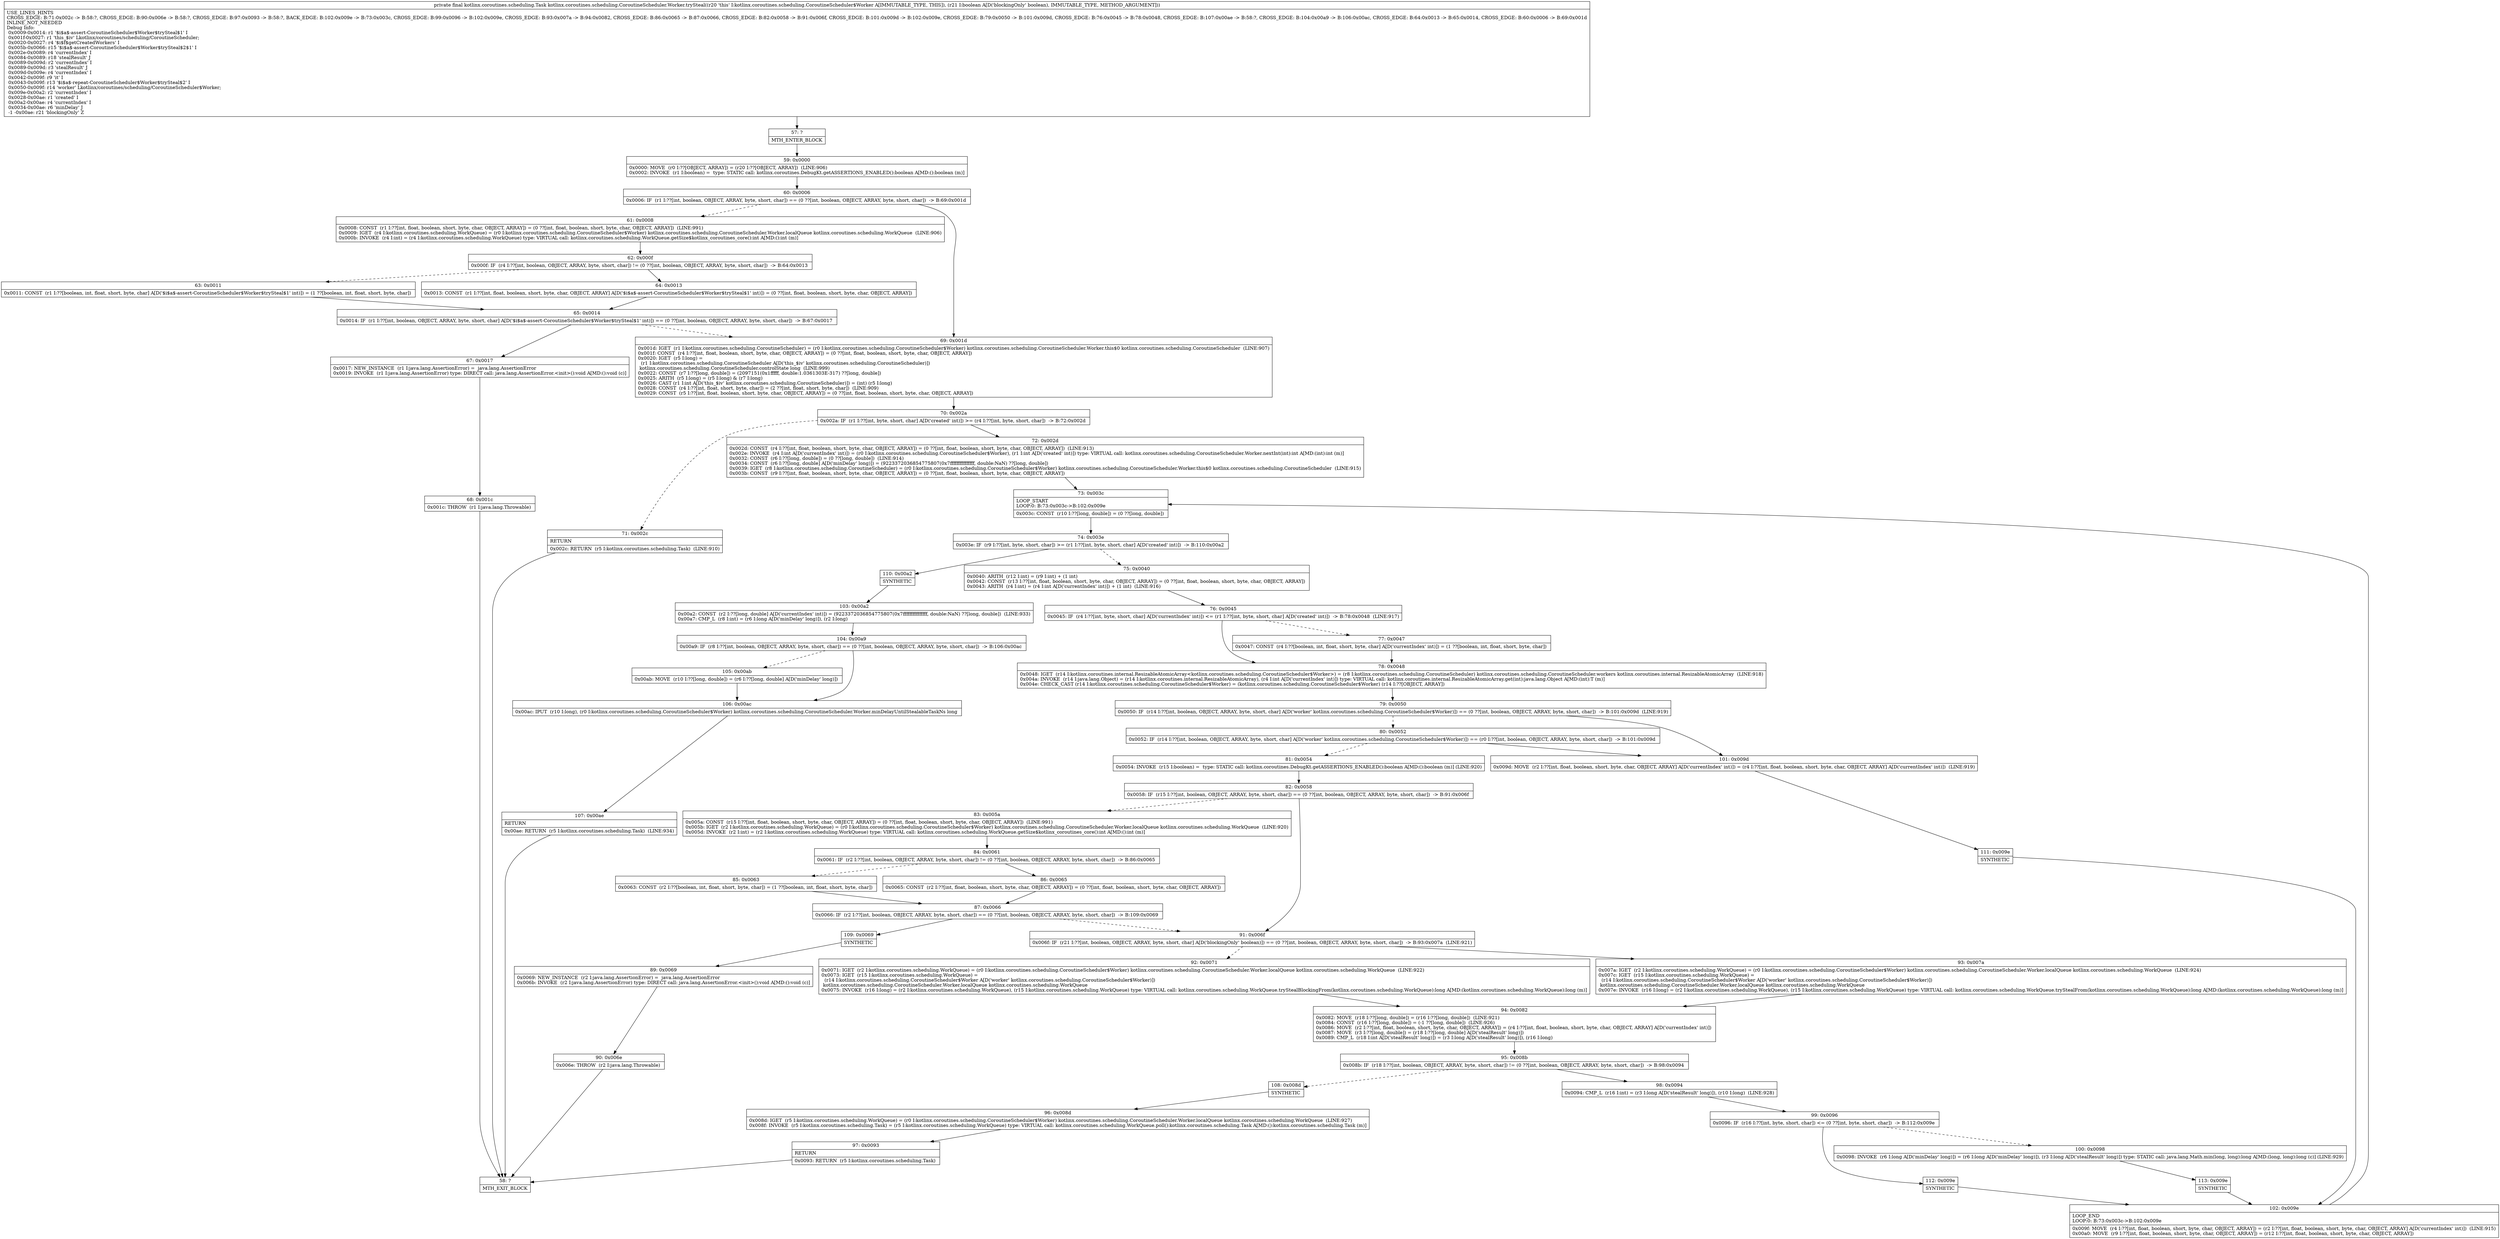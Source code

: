 digraph "CFG forkotlinx.coroutines.scheduling.CoroutineScheduler.Worker.trySteal(Z)Lkotlinx\/coroutines\/scheduling\/Task;" {
Node_57 [shape=record,label="{57\:\ ?|MTH_ENTER_BLOCK\l}"];
Node_59 [shape=record,label="{59\:\ 0x0000|0x0000: MOVE  (r0 I:??[OBJECT, ARRAY]) = (r20 I:??[OBJECT, ARRAY])  (LINE:906)\l0x0002: INVOKE  (r1 I:boolean) =  type: STATIC call: kotlinx.coroutines.DebugKt.getASSERTIONS_ENABLED():boolean A[MD:():boolean (m)]\l}"];
Node_60 [shape=record,label="{60\:\ 0x0006|0x0006: IF  (r1 I:??[int, boolean, OBJECT, ARRAY, byte, short, char]) == (0 ??[int, boolean, OBJECT, ARRAY, byte, short, char])  \-\> B:69:0x001d \l}"];
Node_61 [shape=record,label="{61\:\ 0x0008|0x0008: CONST  (r1 I:??[int, float, boolean, short, byte, char, OBJECT, ARRAY]) = (0 ??[int, float, boolean, short, byte, char, OBJECT, ARRAY])  (LINE:991)\l0x0009: IGET  (r4 I:kotlinx.coroutines.scheduling.WorkQueue) = (r0 I:kotlinx.coroutines.scheduling.CoroutineScheduler$Worker) kotlinx.coroutines.scheduling.CoroutineScheduler.Worker.localQueue kotlinx.coroutines.scheduling.WorkQueue  (LINE:906)\l0x000b: INVOKE  (r4 I:int) = (r4 I:kotlinx.coroutines.scheduling.WorkQueue) type: VIRTUAL call: kotlinx.coroutines.scheduling.WorkQueue.getSize$kotlinx_coroutines_core():int A[MD:():int (m)]\l}"];
Node_62 [shape=record,label="{62\:\ 0x000f|0x000f: IF  (r4 I:??[int, boolean, OBJECT, ARRAY, byte, short, char]) != (0 ??[int, boolean, OBJECT, ARRAY, byte, short, char])  \-\> B:64:0x0013 \l}"];
Node_63 [shape=record,label="{63\:\ 0x0011|0x0011: CONST  (r1 I:??[boolean, int, float, short, byte, char] A[D('$i$a$\-assert\-CoroutineScheduler$Worker$trySteal$1' int)]) = (1 ??[boolean, int, float, short, byte, char]) \l}"];
Node_65 [shape=record,label="{65\:\ 0x0014|0x0014: IF  (r1 I:??[int, boolean, OBJECT, ARRAY, byte, short, char] A[D('$i$a$\-assert\-CoroutineScheduler$Worker$trySteal$1' int)]) == (0 ??[int, boolean, OBJECT, ARRAY, byte, short, char])  \-\> B:67:0x0017 \l}"];
Node_67 [shape=record,label="{67\:\ 0x0017|0x0017: NEW_INSTANCE  (r1 I:java.lang.AssertionError) =  java.lang.AssertionError \l0x0019: INVOKE  (r1 I:java.lang.AssertionError) type: DIRECT call: java.lang.AssertionError.\<init\>():void A[MD:():void (c)]\l}"];
Node_68 [shape=record,label="{68\:\ 0x001c|0x001c: THROW  (r1 I:java.lang.Throwable) \l}"];
Node_58 [shape=record,label="{58\:\ ?|MTH_EXIT_BLOCK\l}"];
Node_64 [shape=record,label="{64\:\ 0x0013|0x0013: CONST  (r1 I:??[int, float, boolean, short, byte, char, OBJECT, ARRAY] A[D('$i$a$\-assert\-CoroutineScheduler$Worker$trySteal$1' int)]) = (0 ??[int, float, boolean, short, byte, char, OBJECT, ARRAY]) \l}"];
Node_69 [shape=record,label="{69\:\ 0x001d|0x001d: IGET  (r1 I:kotlinx.coroutines.scheduling.CoroutineScheduler) = (r0 I:kotlinx.coroutines.scheduling.CoroutineScheduler$Worker) kotlinx.coroutines.scheduling.CoroutineScheduler.Worker.this$0 kotlinx.coroutines.scheduling.CoroutineScheduler  (LINE:907)\l0x001f: CONST  (r4 I:??[int, float, boolean, short, byte, char, OBJECT, ARRAY]) = (0 ??[int, float, boolean, short, byte, char, OBJECT, ARRAY]) \l0x0020: IGET  (r5 I:long) = \l  (r1 I:kotlinx.coroutines.scheduling.CoroutineScheduler A[D('this_$iv' kotlinx.coroutines.scheduling.CoroutineScheduler)])\l kotlinx.coroutines.scheduling.CoroutineScheduler.controlState long  (LINE:999)\l0x0022: CONST  (r7 I:??[long, double]) = (2097151(0x1fffff, double:1.0361303E\-317) ??[long, double]) \l0x0025: ARITH  (r5 I:long) = (r5 I:long) & (r7 I:long) \l0x0026: CAST (r1 I:int A[D('this_$iv' kotlinx.coroutines.scheduling.CoroutineScheduler)]) = (int) (r5 I:long) \l0x0028: CONST  (r4 I:??[int, float, short, byte, char]) = (2 ??[int, float, short, byte, char])  (LINE:909)\l0x0029: CONST  (r5 I:??[int, float, boolean, short, byte, char, OBJECT, ARRAY]) = (0 ??[int, float, boolean, short, byte, char, OBJECT, ARRAY]) \l}"];
Node_70 [shape=record,label="{70\:\ 0x002a|0x002a: IF  (r1 I:??[int, byte, short, char] A[D('created' int)]) \>= (r4 I:??[int, byte, short, char])  \-\> B:72:0x002d \l}"];
Node_71 [shape=record,label="{71\:\ 0x002c|RETURN\l|0x002c: RETURN  (r5 I:kotlinx.coroutines.scheduling.Task)  (LINE:910)\l}"];
Node_72 [shape=record,label="{72\:\ 0x002d|0x002d: CONST  (r4 I:??[int, float, boolean, short, byte, char, OBJECT, ARRAY]) = (0 ??[int, float, boolean, short, byte, char, OBJECT, ARRAY])  (LINE:913)\l0x002e: INVOKE  (r4 I:int A[D('currentIndex' int)]) = (r0 I:kotlinx.coroutines.scheduling.CoroutineScheduler$Worker), (r1 I:int A[D('created' int)]) type: VIRTUAL call: kotlinx.coroutines.scheduling.CoroutineScheduler.Worker.nextInt(int):int A[MD:(int):int (m)]\l0x0032: CONST  (r6 I:??[long, double]) = (0 ??[long, double])  (LINE:914)\l0x0034: CONST  (r6 I:??[long, double] A[D('minDelay' long)]) = (9223372036854775807(0x7fffffffffffffff, double:NaN) ??[long, double]) \l0x0039: IGET  (r8 I:kotlinx.coroutines.scheduling.CoroutineScheduler) = (r0 I:kotlinx.coroutines.scheduling.CoroutineScheduler$Worker) kotlinx.coroutines.scheduling.CoroutineScheduler.Worker.this$0 kotlinx.coroutines.scheduling.CoroutineScheduler  (LINE:915)\l0x003b: CONST  (r9 I:??[int, float, boolean, short, byte, char, OBJECT, ARRAY]) = (0 ??[int, float, boolean, short, byte, char, OBJECT, ARRAY]) \l}"];
Node_73 [shape=record,label="{73\:\ 0x003c|LOOP_START\lLOOP:0: B:73:0x003c\-\>B:102:0x009e\l|0x003c: CONST  (r10 I:??[long, double]) = (0 ??[long, double]) \l}"];
Node_74 [shape=record,label="{74\:\ 0x003e|0x003e: IF  (r9 I:??[int, byte, short, char]) \>= (r1 I:??[int, byte, short, char] A[D('created' int)])  \-\> B:110:0x00a2 \l}"];
Node_75 [shape=record,label="{75\:\ 0x0040|0x0040: ARITH  (r12 I:int) = (r9 I:int) + (1 int) \l0x0042: CONST  (r13 I:??[int, float, boolean, short, byte, char, OBJECT, ARRAY]) = (0 ??[int, float, boolean, short, byte, char, OBJECT, ARRAY]) \l0x0043: ARITH  (r4 I:int) = (r4 I:int A[D('currentIndex' int)]) + (1 int)  (LINE:916)\l}"];
Node_76 [shape=record,label="{76\:\ 0x0045|0x0045: IF  (r4 I:??[int, byte, short, char] A[D('currentIndex' int)]) \<= (r1 I:??[int, byte, short, char] A[D('created' int)])  \-\> B:78:0x0048  (LINE:917)\l}"];
Node_77 [shape=record,label="{77\:\ 0x0047|0x0047: CONST  (r4 I:??[boolean, int, float, short, byte, char] A[D('currentIndex' int)]) = (1 ??[boolean, int, float, short, byte, char]) \l}"];
Node_78 [shape=record,label="{78\:\ 0x0048|0x0048: IGET  (r14 I:kotlinx.coroutines.internal.ResizableAtomicArray\<kotlinx.coroutines.scheduling.CoroutineScheduler$Worker\>) = (r8 I:kotlinx.coroutines.scheduling.CoroutineScheduler) kotlinx.coroutines.scheduling.CoroutineScheduler.workers kotlinx.coroutines.internal.ResizableAtomicArray  (LINE:918)\l0x004a: INVOKE  (r14 I:java.lang.Object) = (r14 I:kotlinx.coroutines.internal.ResizableAtomicArray), (r4 I:int A[D('currentIndex' int)]) type: VIRTUAL call: kotlinx.coroutines.internal.ResizableAtomicArray.get(int):java.lang.Object A[MD:(int):T (m)]\l0x004e: CHECK_CAST (r14 I:kotlinx.coroutines.scheduling.CoroutineScheduler$Worker) = (kotlinx.coroutines.scheduling.CoroutineScheduler$Worker) (r14 I:??[OBJECT, ARRAY]) \l}"];
Node_79 [shape=record,label="{79\:\ 0x0050|0x0050: IF  (r14 I:??[int, boolean, OBJECT, ARRAY, byte, short, char] A[D('worker' kotlinx.coroutines.scheduling.CoroutineScheduler$Worker)]) == (0 ??[int, boolean, OBJECT, ARRAY, byte, short, char])  \-\> B:101:0x009d  (LINE:919)\l}"];
Node_80 [shape=record,label="{80\:\ 0x0052|0x0052: IF  (r14 I:??[int, boolean, OBJECT, ARRAY, byte, short, char] A[D('worker' kotlinx.coroutines.scheduling.CoroutineScheduler$Worker)]) == (r0 I:??[int, boolean, OBJECT, ARRAY, byte, short, char])  \-\> B:101:0x009d \l}"];
Node_81 [shape=record,label="{81\:\ 0x0054|0x0054: INVOKE  (r15 I:boolean) =  type: STATIC call: kotlinx.coroutines.DebugKt.getASSERTIONS_ENABLED():boolean A[MD:():boolean (m)] (LINE:920)\l}"];
Node_82 [shape=record,label="{82\:\ 0x0058|0x0058: IF  (r15 I:??[int, boolean, OBJECT, ARRAY, byte, short, char]) == (0 ??[int, boolean, OBJECT, ARRAY, byte, short, char])  \-\> B:91:0x006f \l}"];
Node_83 [shape=record,label="{83\:\ 0x005a|0x005a: CONST  (r15 I:??[int, float, boolean, short, byte, char, OBJECT, ARRAY]) = (0 ??[int, float, boolean, short, byte, char, OBJECT, ARRAY])  (LINE:991)\l0x005b: IGET  (r2 I:kotlinx.coroutines.scheduling.WorkQueue) = (r0 I:kotlinx.coroutines.scheduling.CoroutineScheduler$Worker) kotlinx.coroutines.scheduling.CoroutineScheduler.Worker.localQueue kotlinx.coroutines.scheduling.WorkQueue  (LINE:920)\l0x005d: INVOKE  (r2 I:int) = (r2 I:kotlinx.coroutines.scheduling.WorkQueue) type: VIRTUAL call: kotlinx.coroutines.scheduling.WorkQueue.getSize$kotlinx_coroutines_core():int A[MD:():int (m)]\l}"];
Node_84 [shape=record,label="{84\:\ 0x0061|0x0061: IF  (r2 I:??[int, boolean, OBJECT, ARRAY, byte, short, char]) != (0 ??[int, boolean, OBJECT, ARRAY, byte, short, char])  \-\> B:86:0x0065 \l}"];
Node_85 [shape=record,label="{85\:\ 0x0063|0x0063: CONST  (r2 I:??[boolean, int, float, short, byte, char]) = (1 ??[boolean, int, float, short, byte, char]) \l}"];
Node_87 [shape=record,label="{87\:\ 0x0066|0x0066: IF  (r2 I:??[int, boolean, OBJECT, ARRAY, byte, short, char]) == (0 ??[int, boolean, OBJECT, ARRAY, byte, short, char])  \-\> B:109:0x0069 \l}"];
Node_109 [shape=record,label="{109\:\ 0x0069|SYNTHETIC\l}"];
Node_89 [shape=record,label="{89\:\ 0x0069|0x0069: NEW_INSTANCE  (r2 I:java.lang.AssertionError) =  java.lang.AssertionError \l0x006b: INVOKE  (r2 I:java.lang.AssertionError) type: DIRECT call: java.lang.AssertionError.\<init\>():void A[MD:():void (c)]\l}"];
Node_90 [shape=record,label="{90\:\ 0x006e|0x006e: THROW  (r2 I:java.lang.Throwable) \l}"];
Node_86 [shape=record,label="{86\:\ 0x0065|0x0065: CONST  (r2 I:??[int, float, boolean, short, byte, char, OBJECT, ARRAY]) = (0 ??[int, float, boolean, short, byte, char, OBJECT, ARRAY]) \l}"];
Node_91 [shape=record,label="{91\:\ 0x006f|0x006f: IF  (r21 I:??[int, boolean, OBJECT, ARRAY, byte, short, char] A[D('blockingOnly' boolean)]) == (0 ??[int, boolean, OBJECT, ARRAY, byte, short, char])  \-\> B:93:0x007a  (LINE:921)\l}"];
Node_92 [shape=record,label="{92\:\ 0x0071|0x0071: IGET  (r2 I:kotlinx.coroutines.scheduling.WorkQueue) = (r0 I:kotlinx.coroutines.scheduling.CoroutineScheduler$Worker) kotlinx.coroutines.scheduling.CoroutineScheduler.Worker.localQueue kotlinx.coroutines.scheduling.WorkQueue  (LINE:922)\l0x0073: IGET  (r15 I:kotlinx.coroutines.scheduling.WorkQueue) = \l  (r14 I:kotlinx.coroutines.scheduling.CoroutineScheduler$Worker A[D('worker' kotlinx.coroutines.scheduling.CoroutineScheduler$Worker)])\l kotlinx.coroutines.scheduling.CoroutineScheduler.Worker.localQueue kotlinx.coroutines.scheduling.WorkQueue \l0x0075: INVOKE  (r16 I:long) = (r2 I:kotlinx.coroutines.scheduling.WorkQueue), (r15 I:kotlinx.coroutines.scheduling.WorkQueue) type: VIRTUAL call: kotlinx.coroutines.scheduling.WorkQueue.tryStealBlockingFrom(kotlinx.coroutines.scheduling.WorkQueue):long A[MD:(kotlinx.coroutines.scheduling.WorkQueue):long (m)]\l}"];
Node_94 [shape=record,label="{94\:\ 0x0082|0x0082: MOVE  (r18 I:??[long, double]) = (r16 I:??[long, double])  (LINE:921)\l0x0084: CONST  (r16 I:??[long, double]) = (\-1 ??[long, double])  (LINE:926)\l0x0086: MOVE  (r2 I:??[int, float, boolean, short, byte, char, OBJECT, ARRAY]) = (r4 I:??[int, float, boolean, short, byte, char, OBJECT, ARRAY] A[D('currentIndex' int)]) \l0x0087: MOVE  (r3 I:??[long, double]) = (r18 I:??[long, double] A[D('stealResult' long)]) \l0x0089: CMP_L  (r18 I:int A[D('stealResult' long)]) = (r3 I:long A[D('stealResult' long)]), (r16 I:long) \l}"];
Node_95 [shape=record,label="{95\:\ 0x008b|0x008b: IF  (r18 I:??[int, boolean, OBJECT, ARRAY, byte, short, char]) != (0 ??[int, boolean, OBJECT, ARRAY, byte, short, char])  \-\> B:98:0x0094 \l}"];
Node_98 [shape=record,label="{98\:\ 0x0094|0x0094: CMP_L  (r16 I:int) = (r3 I:long A[D('stealResult' long)]), (r10 I:long)  (LINE:928)\l}"];
Node_99 [shape=record,label="{99\:\ 0x0096|0x0096: IF  (r16 I:??[int, byte, short, char]) \<= (0 ??[int, byte, short, char])  \-\> B:112:0x009e \l}"];
Node_100 [shape=record,label="{100\:\ 0x0098|0x0098: INVOKE  (r6 I:long A[D('minDelay' long)]) = (r6 I:long A[D('minDelay' long)]), (r3 I:long A[D('stealResult' long)]) type: STATIC call: java.lang.Math.min(long, long):long A[MD:(long, long):long (c)] (LINE:929)\l}"];
Node_113 [shape=record,label="{113\:\ 0x009e|SYNTHETIC\l}"];
Node_102 [shape=record,label="{102\:\ 0x009e|LOOP_END\lLOOP:0: B:73:0x003c\-\>B:102:0x009e\l|0x009f: MOVE  (r4 I:??[int, float, boolean, short, byte, char, OBJECT, ARRAY]) = (r2 I:??[int, float, boolean, short, byte, char, OBJECT, ARRAY] A[D('currentIndex' int)])  (LINE:915)\l0x00a0: MOVE  (r9 I:??[int, float, boolean, short, byte, char, OBJECT, ARRAY]) = (r12 I:??[int, float, boolean, short, byte, char, OBJECT, ARRAY]) \l}"];
Node_112 [shape=record,label="{112\:\ 0x009e|SYNTHETIC\l}"];
Node_108 [shape=record,label="{108\:\ 0x008d|SYNTHETIC\l}"];
Node_96 [shape=record,label="{96\:\ 0x008d|0x008d: IGET  (r5 I:kotlinx.coroutines.scheduling.WorkQueue) = (r0 I:kotlinx.coroutines.scheduling.CoroutineScheduler$Worker) kotlinx.coroutines.scheduling.CoroutineScheduler.Worker.localQueue kotlinx.coroutines.scheduling.WorkQueue  (LINE:927)\l0x008f: INVOKE  (r5 I:kotlinx.coroutines.scheduling.Task) = (r5 I:kotlinx.coroutines.scheduling.WorkQueue) type: VIRTUAL call: kotlinx.coroutines.scheduling.WorkQueue.poll():kotlinx.coroutines.scheduling.Task A[MD:():kotlinx.coroutines.scheduling.Task (m)]\l}"];
Node_97 [shape=record,label="{97\:\ 0x0093|RETURN\l|0x0093: RETURN  (r5 I:kotlinx.coroutines.scheduling.Task) \l}"];
Node_93 [shape=record,label="{93\:\ 0x007a|0x007a: IGET  (r2 I:kotlinx.coroutines.scheduling.WorkQueue) = (r0 I:kotlinx.coroutines.scheduling.CoroutineScheduler$Worker) kotlinx.coroutines.scheduling.CoroutineScheduler.Worker.localQueue kotlinx.coroutines.scheduling.WorkQueue  (LINE:924)\l0x007c: IGET  (r15 I:kotlinx.coroutines.scheduling.WorkQueue) = \l  (r14 I:kotlinx.coroutines.scheduling.CoroutineScheduler$Worker A[D('worker' kotlinx.coroutines.scheduling.CoroutineScheduler$Worker)])\l kotlinx.coroutines.scheduling.CoroutineScheduler.Worker.localQueue kotlinx.coroutines.scheduling.WorkQueue \l0x007e: INVOKE  (r16 I:long) = (r2 I:kotlinx.coroutines.scheduling.WorkQueue), (r15 I:kotlinx.coroutines.scheduling.WorkQueue) type: VIRTUAL call: kotlinx.coroutines.scheduling.WorkQueue.tryStealFrom(kotlinx.coroutines.scheduling.WorkQueue):long A[MD:(kotlinx.coroutines.scheduling.WorkQueue):long (m)]\l}"];
Node_101 [shape=record,label="{101\:\ 0x009d|0x009d: MOVE  (r2 I:??[int, float, boolean, short, byte, char, OBJECT, ARRAY] A[D('currentIndex' int)]) = (r4 I:??[int, float, boolean, short, byte, char, OBJECT, ARRAY] A[D('currentIndex' int)])  (LINE:919)\l}"];
Node_111 [shape=record,label="{111\:\ 0x009e|SYNTHETIC\l}"];
Node_110 [shape=record,label="{110\:\ 0x00a2|SYNTHETIC\l}"];
Node_103 [shape=record,label="{103\:\ 0x00a2|0x00a2: CONST  (r2 I:??[long, double] A[D('currentIndex' int)]) = (9223372036854775807(0x7fffffffffffffff, double:NaN) ??[long, double])  (LINE:933)\l0x00a7: CMP_L  (r8 I:int) = (r6 I:long A[D('minDelay' long)]), (r2 I:long) \l}"];
Node_104 [shape=record,label="{104\:\ 0x00a9|0x00a9: IF  (r8 I:??[int, boolean, OBJECT, ARRAY, byte, short, char]) == (0 ??[int, boolean, OBJECT, ARRAY, byte, short, char])  \-\> B:106:0x00ac \l}"];
Node_105 [shape=record,label="{105\:\ 0x00ab|0x00ab: MOVE  (r10 I:??[long, double]) = (r6 I:??[long, double] A[D('minDelay' long)]) \l}"];
Node_106 [shape=record,label="{106\:\ 0x00ac|0x00ac: IPUT  (r10 I:long), (r0 I:kotlinx.coroutines.scheduling.CoroutineScheduler$Worker) kotlinx.coroutines.scheduling.CoroutineScheduler.Worker.minDelayUntilStealableTaskNs long \l}"];
Node_107 [shape=record,label="{107\:\ 0x00ae|RETURN\l|0x00ae: RETURN  (r5 I:kotlinx.coroutines.scheduling.Task)  (LINE:934)\l}"];
MethodNode[shape=record,label="{private final kotlinx.coroutines.scheduling.Task kotlinx.coroutines.scheduling.CoroutineScheduler.Worker.trySteal((r20 'this' I:kotlinx.coroutines.scheduling.CoroutineScheduler$Worker A[IMMUTABLE_TYPE, THIS]), (r21 I:boolean A[D('blockingOnly' boolean), IMMUTABLE_TYPE, METHOD_ARGUMENT]))  | USE_LINES_HINTS\lCROSS_EDGE: B:71:0x002c \-\> B:58:?, CROSS_EDGE: B:90:0x006e \-\> B:58:?, CROSS_EDGE: B:97:0x0093 \-\> B:58:?, BACK_EDGE: B:102:0x009e \-\> B:73:0x003c, CROSS_EDGE: B:99:0x0096 \-\> B:102:0x009e, CROSS_EDGE: B:93:0x007a \-\> B:94:0x0082, CROSS_EDGE: B:86:0x0065 \-\> B:87:0x0066, CROSS_EDGE: B:82:0x0058 \-\> B:91:0x006f, CROSS_EDGE: B:101:0x009d \-\> B:102:0x009e, CROSS_EDGE: B:79:0x0050 \-\> B:101:0x009d, CROSS_EDGE: B:76:0x0045 \-\> B:78:0x0048, CROSS_EDGE: B:107:0x00ae \-\> B:58:?, CROSS_EDGE: B:104:0x00a9 \-\> B:106:0x00ac, CROSS_EDGE: B:64:0x0013 \-\> B:65:0x0014, CROSS_EDGE: B:60:0x0006 \-\> B:69:0x001d\lINLINE_NOT_NEEDED\lDebug Info:\l  0x0009\-0x0014: r1 '$i$a$\-assert\-CoroutineScheduler$Worker$trySteal$1' I\l  0x001f\-0x0027: r1 'this_$iv' Lkotlinx\/coroutines\/scheduling\/CoroutineScheduler;\l  0x0020\-0x0027: r4 '$i$f$getCreatedWorkers' I\l  0x005b\-0x0066: r15 '$i$a$\-assert\-CoroutineScheduler$Worker$trySteal$2$1' I\l  0x002e\-0x0089: r4 'currentIndex' I\l  0x0084\-0x0089: r18 'stealResult' J\l  0x0089\-0x009d: r2 'currentIndex' I\l  0x0089\-0x009d: r3 'stealResult' J\l  0x009d\-0x009e: r4 'currentIndex' I\l  0x0042\-0x009f: r9 'it' I\l  0x0043\-0x009f: r13 '$i$a$\-repeat\-CoroutineScheduler$Worker$trySteal$2' I\l  0x0050\-0x009f: r14 'worker' Lkotlinx\/coroutines\/scheduling\/CoroutineScheduler$Worker;\l  0x009e\-0x00a2: r2 'currentIndex' I\l  0x0028\-0x00ae: r1 'created' I\l  0x00a2\-0x00ae: r4 'currentIndex' I\l  0x0034\-0x00ae: r6 'minDelay' J\l  \-1 \-0x00ae: r21 'blockingOnly' Z\l}"];
MethodNode -> Node_57;Node_57 -> Node_59;
Node_59 -> Node_60;
Node_60 -> Node_61[style=dashed];
Node_60 -> Node_69;
Node_61 -> Node_62;
Node_62 -> Node_63[style=dashed];
Node_62 -> Node_64;
Node_63 -> Node_65;
Node_65 -> Node_67;
Node_65 -> Node_69[style=dashed];
Node_67 -> Node_68;
Node_68 -> Node_58;
Node_64 -> Node_65;
Node_69 -> Node_70;
Node_70 -> Node_71[style=dashed];
Node_70 -> Node_72;
Node_71 -> Node_58;
Node_72 -> Node_73;
Node_73 -> Node_74;
Node_74 -> Node_75[style=dashed];
Node_74 -> Node_110;
Node_75 -> Node_76;
Node_76 -> Node_77[style=dashed];
Node_76 -> Node_78;
Node_77 -> Node_78;
Node_78 -> Node_79;
Node_79 -> Node_80[style=dashed];
Node_79 -> Node_101;
Node_80 -> Node_81[style=dashed];
Node_80 -> Node_101;
Node_81 -> Node_82;
Node_82 -> Node_83[style=dashed];
Node_82 -> Node_91;
Node_83 -> Node_84;
Node_84 -> Node_85[style=dashed];
Node_84 -> Node_86;
Node_85 -> Node_87;
Node_87 -> Node_91[style=dashed];
Node_87 -> Node_109;
Node_109 -> Node_89;
Node_89 -> Node_90;
Node_90 -> Node_58;
Node_86 -> Node_87;
Node_91 -> Node_92[style=dashed];
Node_91 -> Node_93;
Node_92 -> Node_94;
Node_94 -> Node_95;
Node_95 -> Node_98;
Node_95 -> Node_108[style=dashed];
Node_98 -> Node_99;
Node_99 -> Node_100[style=dashed];
Node_99 -> Node_112;
Node_100 -> Node_113;
Node_113 -> Node_102;
Node_102 -> Node_73;
Node_112 -> Node_102;
Node_108 -> Node_96;
Node_96 -> Node_97;
Node_97 -> Node_58;
Node_93 -> Node_94;
Node_101 -> Node_111;
Node_111 -> Node_102;
Node_110 -> Node_103;
Node_103 -> Node_104;
Node_104 -> Node_105[style=dashed];
Node_104 -> Node_106;
Node_105 -> Node_106;
Node_106 -> Node_107;
Node_107 -> Node_58;
}

